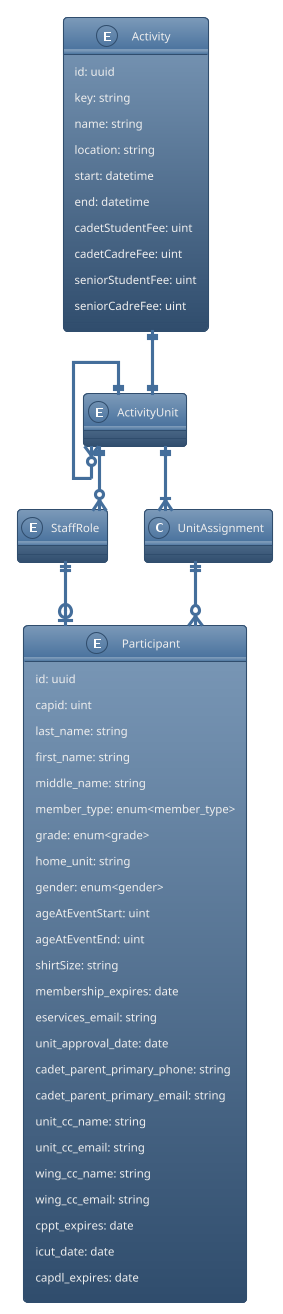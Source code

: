 @startuml
!theme spacelab
skinparam linetype ortho

entity Activity {
    id: uuid
    key: string
    name: string
    location: string
    start: datetime
    end: datetime
    cadetStudentFee: uint
    cadetCadreFee: uint
    seniorStudentFee: uint
    seniorCadreFee: uint
}

entity Participant {
    id: uuid
    capid: uint
    last_name: string
    first_name: string
    middle_name: string
    member_type: enum<member_type>
    grade: enum<grade>
    home_unit: string
    gender: enum<gender>
    ageAtEventStart: uint
    ageAtEventEnd: uint
    shirtSize: string
    membership_expires: date
    eservices_email: string
    unit_approval_date: date
    cadet_parent_primary_phone: string
    cadet_parent_primary_email: string
    unit_cc_name: string
    unit_cc_email: string
    wing_cc_name: string
    wing_cc_email: string
    cppt_expires: date
    icut_date: date
    capdl_expires: date
}

entity StaffRole {
}

entity ActivityUnit {
}

Activity ||--|| ActivityUnit
ActivityUnit ||--o{ ActivityUnit
ActivityUnit ||--o{ StaffRole
ActivityUnit ||--|{ UnitAssignment
UnitAssignment ||--o{ Participant
StaffRole ||--o| Participant

@enduml